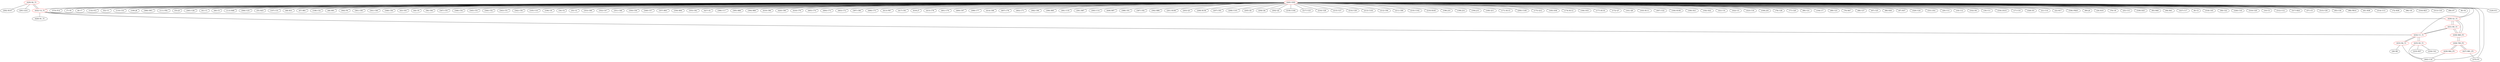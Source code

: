 graph {
	429 [label="(429) R2_T1" color=red]
	292 [label="(292) R107"]
	291 [label="(291) Q14"]
	432 [label="(432) U2_T1"]
	430 [label="(430) Q1_T1" color=red]
	432 [label="(432) U2_T1"]
	438 [label="(438) R80_P3"]
	431 [label="(431) R5_T1"]
	431 [label="(431) R5_T1" color=red]
	434 [label="(434) U1_T1"]
	438 [label="(438) R80_P3"]
	430 [label="(430) Q1_T1"]
	432 [label="(432) U2_T1" color=red]
	429 [label="(429) R2_T1"]
	434 [label="(434) U1_T1"]
	428 [label="(428) R1_T1"]
	430 [label="(430) Q1_T1"]
	433 [label="(433) R4_T1" color=red]
	363 [label="(363) U16"]
	28 [label="(28) R9"]
	434 [label="(434) U1_T1"]
	434 [label="(434) U1_T1" color=red]
	435 [label="(435) R3_T1"]
	433 [label="(433) R4_T1"]
	432 [label="(432) U2_T1"]
	431 [label="(431) R5_T1"]
	435 [label="(435) R3_T1" color=red]
	363 [label="(363) U16"]
	233 [label="(233) R57"]
	234 [label="(234) C41"]
	434 [label="(434) U1_T1"]
	436 [label="(436) T80_P3" color=red]
	437 [label="(437) R81_P3"]
	439 [label="(439) R82_P3"]
	438 [label="(438) R80_P3"]
	437 [label="(437) R81_P3" color=red]
	375 [label="(375) P1"]
	436 [label="(436) T80_P3"]
	438 [label="(438) R80_P3" color=red]
	431 [label="(431) R5_T1"]
	430 [label="(430) Q1_T1"]
	436 [label="(436) T80_P3"]
	439 [label="(439) R82_P3" color=red]
	363 [label="(363) U16"]
	436 [label="(436) T80_P3"]
	440 [label="(440) GND" color=red]
	120 [label="(120) IC1"]
	374 [label="(374) P14"]
	7 [label="(7) C8"]
	6 [label="(6) C7"]
	132 [label="(132) IC2"]
	363 [label="(363) U16"]
	52 [label="(52) U1"]
	110 [label="(110) C33"]
	109 [label="(109) J6"]
	366 [label="(366) SW1"]
	111 [label="(111) FB1"]
	53 [label="(53) J5"]
	365 [label="(365) U26"]
	41 [label="(41) C1"]
	40 [label="(40) C5"]
	113 [label="(113) R48"]
	364 [label="(364) U25"]
	55 [label="(55) R25"]
	107 [label="(107) C31"]
	48 [label="(48) R31"]
	47 [label="(47) R81"]
	108 [label="(108) C32"]
	46 [label="(46) R91"]
	362 [label="(362) P4"]
	361 [label="(361) C85"]
	341 [label="(341) C49"]
	348 [label="(348) C56"]
	43 [label="(43) C63"]
	44 [label="(44) C9"]
	375 [label="(375) P1"]
	56 [label="(56) C64"]
	347 [label="(347) C55"]
	346 [label="(346) C54"]
	345 [label="(345) C53"]
	344 [label="(344) C52"]
	343 [label="(343) C51"]
	342 [label="(342) C50"]
	105 [label="(105) U10"]
	106 [label="(106) U9"]
	34 [label="(34) C4"]
	35 [label="(35) U2"]
	353 [label="(353) C69"]
	352 [label="(352) C47"]
	351 [label="(351) C48"]
	350 [label="(350) C58"]
	349 [label="(349) C57"]
	357 [label="(357) R93"]
	356 [label="(356) R94"]
	355 [label="(355) C82"]
	427 [label="(427) X1"]
	396 [label="(396) U17"]
	395 [label="(395) R88"]
	394 [label="(394) R89"]
	419 [label="(419) C98"]
	420 [label="(420) C99"]
	418 [label="(418) C79"]
	405 [label="(405) C74"]
	404 [label="(404) C73"]
	403 [label="(403) C72"]
	397 [label="(397) C80"]
	406 [label="(406) C75"]
	413 [label="(413) FB7"]
	417 [label="(417) C81"]
	416 [label="(416) J7"]
	415 [label="(415) C78"]
	401 [label="(401) C70"]
	400 [label="(400) C67"]
	399 [label="(399) C77"]
	414 [label="(414) C68"]
	407 [label="(407) C76"]
	402 [label="(402) C71"]
	382 [label="(382) C90"]
	390 [label="(390) R85"]
	381 [label="(381) U19"]
	391 [label="(391) R87"]
	393 [label="(393) U14"]
	408 [label="(408) R97"]
	388 [label="(388) C61"]
	387 [label="(387) C62"]
	392 [label="(392) R86"]
	201 [label="(201) R108"]
	203 [label="(203) Q3"]
	208 [label="(208) R158"]
	207 [label="(207) C83"]
	206 [label="(206) C101"]
	205 [label="(205) Q5"]
	204 [label="(204) Q4"]
	202 [label="(202) Q2"]
	218 [label="(218) C104"]
	217 [label="(217) U23"]
	216 [label="(216) U28"]
	215 [label="(215) U27"]
	214 [label="(214) U29"]
	213 [label="(213) C103"]
	212 [label="(212) C94"]
	211 [label="(211) C89"]
	210 [label="(210) C102"]
	219 [label="(219) R165"]
	196 [label="(196) J10"]
	199 [label="(199) J14"]
	194 [label="(194) J13"]
	169 [label="(169) Q11"]
	171 [label="(171) R115"]
	200 [label="(200) C100"]
	175 [label="(175) Q12"]
	185 [label="(185) D36"]
	174 [label="(174) R112"]
	184 [label="(184) D33"]
	177 [label="(177) R116"]
	172 [label="(172) Q7"]
	161 [label="(161) Q6"]
	163 [label="(163) R111"]
	367 [label="(367) U22"]
	164 [label="(164) R106"]
	180 [label="(180) D21"]
	182 [label="(182) D22"]
	321 [label="(321) U4"]
	322 [label="(322) U3"]
	323 [label="(323) C16"]
	338 [label="(338) J18"]
	78 [label="(78) C28"]
	77 [label="(77) C29"]
	90 [label="(90) C21"]
	104 [label="(104) U7"]
	69 [label="(69) C23"]
	76 [label="(76) R47"]
	68 [label="(68) C27"]
	67 [label="(67) C25"]
	88 [label="(88) R36"]
	87 [label="(87) R37"]
	320 [label="(320) U24"]
	331 [label="(331) ZA1"]
	20 [label="(20) C13"]
	19 [label="(19) C12"]
	332 [label="(332) D4"]
	18 [label="(18) C11"]
	334 [label="(334) ZA14"]
	17 [label="(17) C10"]
	326 [label="(326) D3"]
	21 [label="(21) C14"]
	22 [label="(22) R17"]
	336 [label="(336) FB20"]
	80 [label="(80) J4"]
	24 [label="(24) R19"]
	79 [label="(79) U8"]
	25 [label="(25) C15"]
	339 [label="(339) D25"]
	93 [label="(93) R40"]
	94 [label="(94) R41"]
	327 [label="(327) C17"]
	9 [label="(9) C2"]
	318 [label="(318) C45"]
	58 [label="(58) C22"]
	328 [label="(328) C18"]
	319 [label="(319) U20"]
	10 [label="(10) C3"]
	312 [label="(312) U12"]
	317 [label="(317) R24"]
	57 [label="(57) U5"]
	315 [label="(315) C20"]
	83 [label="(83) C30"]
	98 [label="(98) FB14"]
	61 [label="(61) R38"]
	314 [label="(314) U13"]
	72 [label="(72) R39"]
	96 [label="(96) U6"]
	316 [label="(316) R23"]
	313 [label="(313) C19"]
	64 [label="(64) D7"]
	8 [label="(8) C6"]
	430 [label="(430) Q1_T1"]
	432 [label="(432) U2_T1"]
	434 [label="(434) U1_T1"]
	429 -- 292
	429 -- 291
	429 -- 432
	430 -- 432
	430 -- 438
	430 -- 431
	431 -- 434
	431 -- 438
	431 -- 430
	432 -- 429
	432 -- 434
	432 -- 428
	432 -- 430
	433 -- 363
	433 -- 28
	433 -- 434
	434 -- 435
	434 -- 433
	434 -- 432
	434 -- 431
	435 -- 363
	435 -- 233
	435 -- 234
	435 -- 434
	436 -- 437
	436 -- 439
	436 -- 438
	437 -- 375
	437 -- 436
	438 -- 431
	438 -- 430
	438 -- 436
	439 -- 363
	439 -- 436
	440 -- 120
	440 -- 374
	440 -- 7
	440 -- 6
	440 -- 132
	440 -- 363
	440 -- 52
	440 -- 110
	440 -- 109
	440 -- 366
	440 -- 111
	440 -- 53
	440 -- 365
	440 -- 41
	440 -- 40
	440 -- 113
	440 -- 364
	440 -- 55
	440 -- 107
	440 -- 48
	440 -- 47
	440 -- 108
	440 -- 46
	440 -- 362
	440 -- 361
	440 -- 341
	440 -- 348
	440 -- 43
	440 -- 44
	440 -- 375
	440 -- 56
	440 -- 347
	440 -- 346
	440 -- 345
	440 -- 344
	440 -- 343
	440 -- 342
	440 -- 105
	440 -- 106
	440 -- 34
	440 -- 35
	440 -- 353
	440 -- 352
	440 -- 351
	440 -- 350
	440 -- 349
	440 -- 357
	440 -- 356
	440 -- 355
	440 -- 427
	440 -- 396
	440 -- 395
	440 -- 394
	440 -- 419
	440 -- 420
	440 -- 418
	440 -- 405
	440 -- 404
	440 -- 403
	440 -- 397
	440 -- 406
	440 -- 413
	440 -- 417
	440 -- 416
	440 -- 415
	440 -- 401
	440 -- 400
	440 -- 399
	440 -- 414
	440 -- 407
	440 -- 402
	440 -- 382
	440 -- 390
	440 -- 381
	440 -- 391
	440 -- 393
	440 -- 408
	440 -- 388
	440 -- 387
	440 -- 392
	440 -- 201
	440 -- 203
	440 -- 208
	440 -- 207
	440 -- 206
	440 -- 205
	440 -- 204
	440 -- 202
	440 -- 218
	440 -- 217
	440 -- 216
	440 -- 215
	440 -- 214
	440 -- 213
	440 -- 212
	440 -- 211
	440 -- 210
	440 -- 219
	440 -- 196
	440 -- 199
	440 -- 194
	440 -- 169
	440 -- 171
	440 -- 200
	440 -- 175
	440 -- 185
	440 -- 174
	440 -- 184
	440 -- 177
	440 -- 172
	440 -- 161
	440 -- 163
	440 -- 367
	440 -- 164
	440 -- 180
	440 -- 182
	440 -- 321
	440 -- 322
	440 -- 323
	440 -- 338
	440 -- 78
	440 -- 77
	440 -- 90
	440 -- 104
	440 -- 69
	440 -- 76
	440 -- 68
	440 -- 67
	440 -- 88
	440 -- 87
	440 -- 320
	440 -- 331
	440 -- 20
	440 -- 19
	440 -- 332
	440 -- 18
	440 -- 334
	440 -- 17
	440 -- 326
	440 -- 21
	440 -- 22
	440 -- 336
	440 -- 80
	440 -- 24
	440 -- 79
	440 -- 25
	440 -- 339
	440 -- 93
	440 -- 94
	440 -- 327
	440 -- 9
	440 -- 318
	440 -- 58
	440 -- 328
	440 -- 319
	440 -- 10
	440 -- 312
	440 -- 317
	440 -- 57
	440 -- 315
	440 -- 83
	440 -- 98
	440 -- 61
	440 -- 314
	440 -- 72
	440 -- 96
	440 -- 316
	440 -- 313
	440 -- 64
	440 -- 8
	440 -- 430
	440 -- 432
	440 -- 434
}